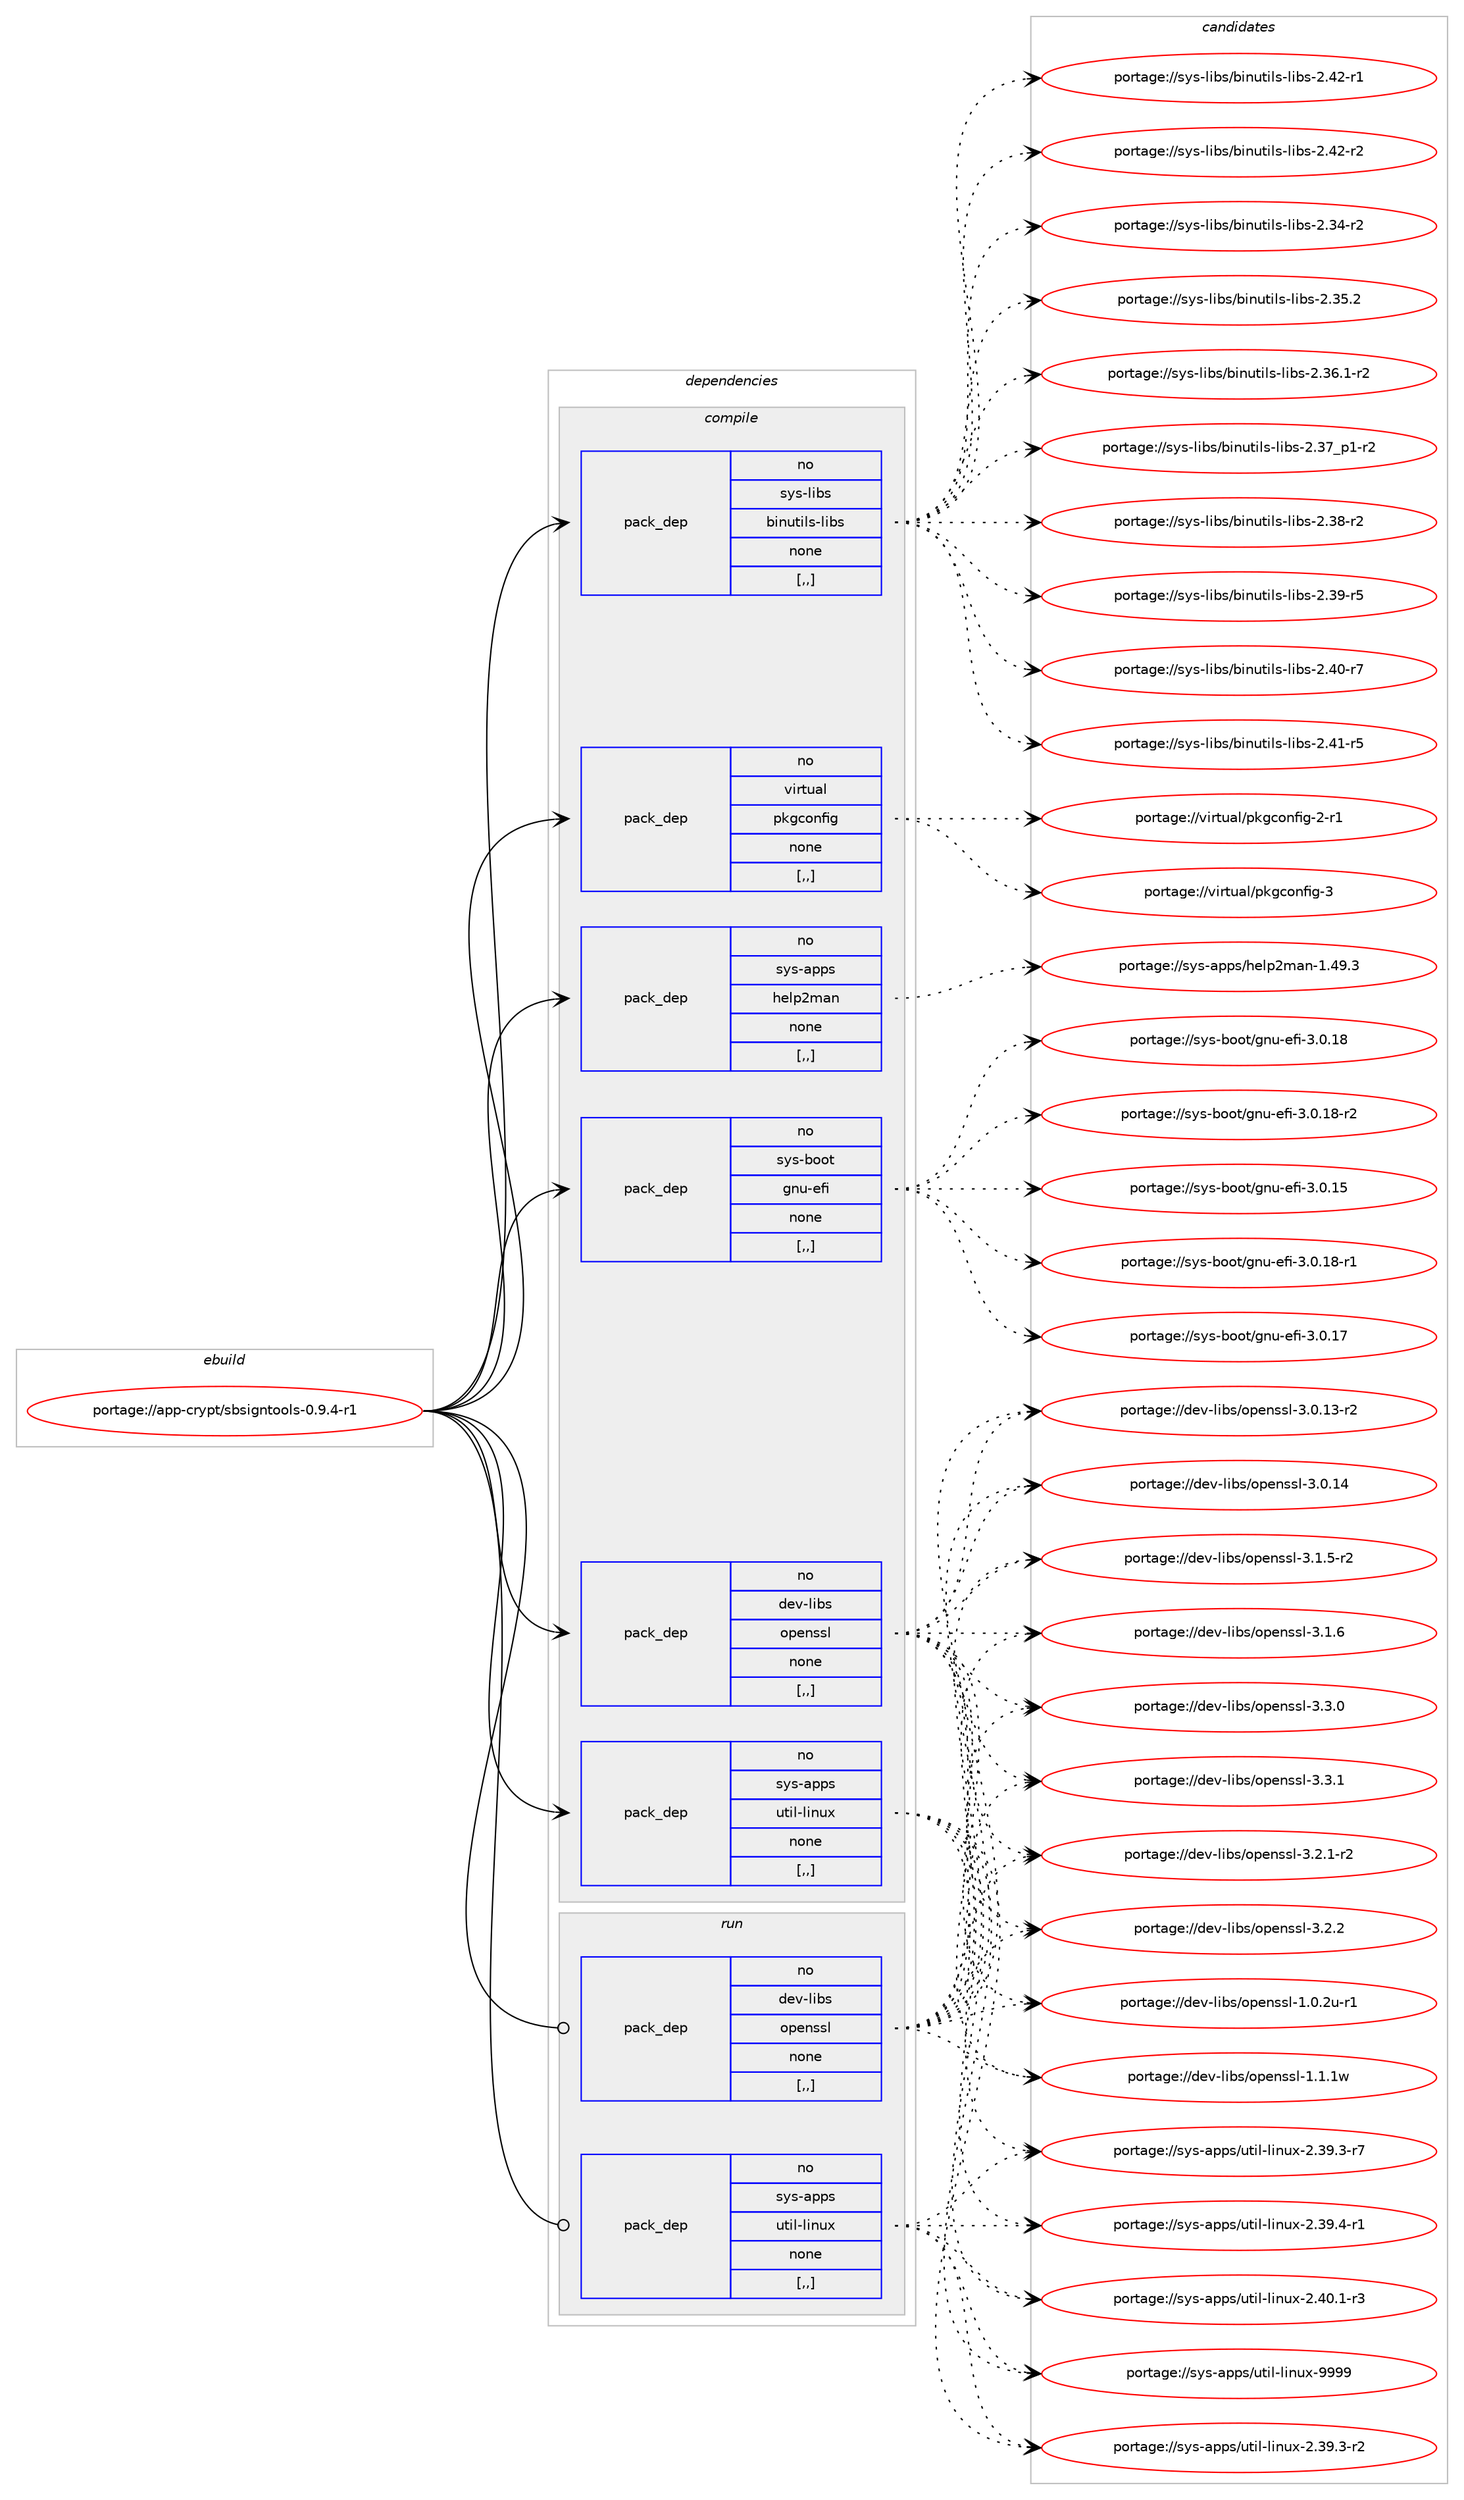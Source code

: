 digraph prolog {

# *************
# Graph options
# *************

newrank=true;
concentrate=true;
compound=true;
graph [rankdir=LR,fontname=Helvetica,fontsize=10,ranksep=1.5];#, ranksep=2.5, nodesep=0.2];
edge  [arrowhead=vee];
node  [fontname=Helvetica,fontsize=10];

# **********
# The ebuild
# **********

subgraph cluster_leftcol {
color=gray;
rank=same;
label=<<i>ebuild</i>>;
id [label="portage://app-crypt/sbsigntools-0.9.4-r1", color=red, width=4, href="../app-crypt/sbsigntools-0.9.4-r1.svg"];
}

# ****************
# The dependencies
# ****************

subgraph cluster_midcol {
color=gray;
label=<<i>dependencies</i>>;
subgraph cluster_compile {
fillcolor="#eeeeee";
style=filled;
label=<<i>compile</i>>;
subgraph pack9925 {
dependency13623 [label=<<TABLE BORDER="0" CELLBORDER="1" CELLSPACING="0" CELLPADDING="4" WIDTH="220"><TR><TD ROWSPAN="6" CELLPADDING="30">pack_dep</TD></TR><TR><TD WIDTH="110">no</TD></TR><TR><TD>dev-libs</TD></TR><TR><TD>openssl</TD></TR><TR><TD>none</TD></TR><TR><TD>[,,]</TD></TR></TABLE>>, shape=none, color=blue];
}
id:e -> dependency13623:w [weight=20,style="solid",arrowhead="vee"];
subgraph pack9926 {
dependency13624 [label=<<TABLE BORDER="0" CELLBORDER="1" CELLSPACING="0" CELLPADDING="4" WIDTH="220"><TR><TD ROWSPAN="6" CELLPADDING="30">pack_dep</TD></TR><TR><TD WIDTH="110">no</TD></TR><TR><TD>sys-apps</TD></TR><TR><TD>help2man</TD></TR><TR><TD>none</TD></TR><TR><TD>[,,]</TD></TR></TABLE>>, shape=none, color=blue];
}
id:e -> dependency13624:w [weight=20,style="solid",arrowhead="vee"];
subgraph pack9927 {
dependency13625 [label=<<TABLE BORDER="0" CELLBORDER="1" CELLSPACING="0" CELLPADDING="4" WIDTH="220"><TR><TD ROWSPAN="6" CELLPADDING="30">pack_dep</TD></TR><TR><TD WIDTH="110">no</TD></TR><TR><TD>sys-apps</TD></TR><TR><TD>util-linux</TD></TR><TR><TD>none</TD></TR><TR><TD>[,,]</TD></TR></TABLE>>, shape=none, color=blue];
}
id:e -> dependency13625:w [weight=20,style="solid",arrowhead="vee"];
subgraph pack9928 {
dependency13626 [label=<<TABLE BORDER="0" CELLBORDER="1" CELLSPACING="0" CELLPADDING="4" WIDTH="220"><TR><TD ROWSPAN="6" CELLPADDING="30">pack_dep</TD></TR><TR><TD WIDTH="110">no</TD></TR><TR><TD>sys-boot</TD></TR><TR><TD>gnu-efi</TD></TR><TR><TD>none</TD></TR><TR><TD>[,,]</TD></TR></TABLE>>, shape=none, color=blue];
}
id:e -> dependency13626:w [weight=20,style="solid",arrowhead="vee"];
subgraph pack9929 {
dependency13627 [label=<<TABLE BORDER="0" CELLBORDER="1" CELLSPACING="0" CELLPADDING="4" WIDTH="220"><TR><TD ROWSPAN="6" CELLPADDING="30">pack_dep</TD></TR><TR><TD WIDTH="110">no</TD></TR><TR><TD>sys-libs</TD></TR><TR><TD>binutils-libs</TD></TR><TR><TD>none</TD></TR><TR><TD>[,,]</TD></TR></TABLE>>, shape=none, color=blue];
}
id:e -> dependency13627:w [weight=20,style="solid",arrowhead="vee"];
subgraph pack9930 {
dependency13628 [label=<<TABLE BORDER="0" CELLBORDER="1" CELLSPACING="0" CELLPADDING="4" WIDTH="220"><TR><TD ROWSPAN="6" CELLPADDING="30">pack_dep</TD></TR><TR><TD WIDTH="110">no</TD></TR><TR><TD>virtual</TD></TR><TR><TD>pkgconfig</TD></TR><TR><TD>none</TD></TR><TR><TD>[,,]</TD></TR></TABLE>>, shape=none, color=blue];
}
id:e -> dependency13628:w [weight=20,style="solid",arrowhead="vee"];
}
subgraph cluster_compileandrun {
fillcolor="#eeeeee";
style=filled;
label=<<i>compile and run</i>>;
}
subgraph cluster_run {
fillcolor="#eeeeee";
style=filled;
label=<<i>run</i>>;
subgraph pack9931 {
dependency13629 [label=<<TABLE BORDER="0" CELLBORDER="1" CELLSPACING="0" CELLPADDING="4" WIDTH="220"><TR><TD ROWSPAN="6" CELLPADDING="30">pack_dep</TD></TR><TR><TD WIDTH="110">no</TD></TR><TR><TD>dev-libs</TD></TR><TR><TD>openssl</TD></TR><TR><TD>none</TD></TR><TR><TD>[,,]</TD></TR></TABLE>>, shape=none, color=blue];
}
id:e -> dependency13629:w [weight=20,style="solid",arrowhead="odot"];
subgraph pack9932 {
dependency13630 [label=<<TABLE BORDER="0" CELLBORDER="1" CELLSPACING="0" CELLPADDING="4" WIDTH="220"><TR><TD ROWSPAN="6" CELLPADDING="30">pack_dep</TD></TR><TR><TD WIDTH="110">no</TD></TR><TR><TD>sys-apps</TD></TR><TR><TD>util-linux</TD></TR><TR><TD>none</TD></TR><TR><TD>[,,]</TD></TR></TABLE>>, shape=none, color=blue];
}
id:e -> dependency13630:w [weight=20,style="solid",arrowhead="odot"];
}
}

# **************
# The candidates
# **************

subgraph cluster_choices {
rank=same;
color=gray;
label=<<i>candidates</i>>;

subgraph choice9925 {
color=black;
nodesep=1;
choice1001011184510810598115471111121011101151151084549464846501174511449 [label="portage://dev-libs/openssl-1.0.2u-r1", color=red, width=4,href="../dev-libs/openssl-1.0.2u-r1.svg"];
choice100101118451081059811547111112101110115115108454946494649119 [label="portage://dev-libs/openssl-1.1.1w", color=red, width=4,href="../dev-libs/openssl-1.1.1w.svg"];
choice100101118451081059811547111112101110115115108455146484649514511450 [label="portage://dev-libs/openssl-3.0.13-r2", color=red, width=4,href="../dev-libs/openssl-3.0.13-r2.svg"];
choice10010111845108105981154711111210111011511510845514648464952 [label="portage://dev-libs/openssl-3.0.14", color=red, width=4,href="../dev-libs/openssl-3.0.14.svg"];
choice1001011184510810598115471111121011101151151084551464946534511450 [label="portage://dev-libs/openssl-3.1.5-r2", color=red, width=4,href="../dev-libs/openssl-3.1.5-r2.svg"];
choice100101118451081059811547111112101110115115108455146494654 [label="portage://dev-libs/openssl-3.1.6", color=red, width=4,href="../dev-libs/openssl-3.1.6.svg"];
choice1001011184510810598115471111121011101151151084551465046494511450 [label="portage://dev-libs/openssl-3.2.1-r2", color=red, width=4,href="../dev-libs/openssl-3.2.1-r2.svg"];
choice100101118451081059811547111112101110115115108455146504650 [label="portage://dev-libs/openssl-3.2.2", color=red, width=4,href="../dev-libs/openssl-3.2.2.svg"];
choice100101118451081059811547111112101110115115108455146514648 [label="portage://dev-libs/openssl-3.3.0", color=red, width=4,href="../dev-libs/openssl-3.3.0.svg"];
choice100101118451081059811547111112101110115115108455146514649 [label="portage://dev-libs/openssl-3.3.1", color=red, width=4,href="../dev-libs/openssl-3.3.1.svg"];
dependency13623:e -> choice1001011184510810598115471111121011101151151084549464846501174511449:w [style=dotted,weight="100"];
dependency13623:e -> choice100101118451081059811547111112101110115115108454946494649119:w [style=dotted,weight="100"];
dependency13623:e -> choice100101118451081059811547111112101110115115108455146484649514511450:w [style=dotted,weight="100"];
dependency13623:e -> choice10010111845108105981154711111210111011511510845514648464952:w [style=dotted,weight="100"];
dependency13623:e -> choice1001011184510810598115471111121011101151151084551464946534511450:w [style=dotted,weight="100"];
dependency13623:e -> choice100101118451081059811547111112101110115115108455146494654:w [style=dotted,weight="100"];
dependency13623:e -> choice1001011184510810598115471111121011101151151084551465046494511450:w [style=dotted,weight="100"];
dependency13623:e -> choice100101118451081059811547111112101110115115108455146504650:w [style=dotted,weight="100"];
dependency13623:e -> choice100101118451081059811547111112101110115115108455146514648:w [style=dotted,weight="100"];
dependency13623:e -> choice100101118451081059811547111112101110115115108455146514649:w [style=dotted,weight="100"];
}
subgraph choice9926 {
color=black;
nodesep=1;
choice115121115459711211211547104101108112501099711045494652574651 [label="portage://sys-apps/help2man-1.49.3", color=red, width=4,href="../sys-apps/help2man-1.49.3.svg"];
dependency13624:e -> choice115121115459711211211547104101108112501099711045494652574651:w [style=dotted,weight="100"];
}
subgraph choice9927 {
color=black;
nodesep=1;
choice11512111545971121121154711711610510845108105110117120455046515746514511450 [label="portage://sys-apps/util-linux-2.39.3-r2", color=red, width=4,href="../sys-apps/util-linux-2.39.3-r2.svg"];
choice11512111545971121121154711711610510845108105110117120455046515746514511455 [label="portage://sys-apps/util-linux-2.39.3-r7", color=red, width=4,href="../sys-apps/util-linux-2.39.3-r7.svg"];
choice11512111545971121121154711711610510845108105110117120455046515746524511449 [label="portage://sys-apps/util-linux-2.39.4-r1", color=red, width=4,href="../sys-apps/util-linux-2.39.4-r1.svg"];
choice11512111545971121121154711711610510845108105110117120455046524846494511451 [label="portage://sys-apps/util-linux-2.40.1-r3", color=red, width=4,href="../sys-apps/util-linux-2.40.1-r3.svg"];
choice115121115459711211211547117116105108451081051101171204557575757 [label="portage://sys-apps/util-linux-9999", color=red, width=4,href="../sys-apps/util-linux-9999.svg"];
dependency13625:e -> choice11512111545971121121154711711610510845108105110117120455046515746514511450:w [style=dotted,weight="100"];
dependency13625:e -> choice11512111545971121121154711711610510845108105110117120455046515746514511455:w [style=dotted,weight="100"];
dependency13625:e -> choice11512111545971121121154711711610510845108105110117120455046515746524511449:w [style=dotted,weight="100"];
dependency13625:e -> choice11512111545971121121154711711610510845108105110117120455046524846494511451:w [style=dotted,weight="100"];
dependency13625:e -> choice115121115459711211211547117116105108451081051101171204557575757:w [style=dotted,weight="100"];
}
subgraph choice9928 {
color=black;
nodesep=1;
choice1151211154598111111116471031101174510110210545514648464953 [label="portage://sys-boot/gnu-efi-3.0.15", color=red, width=4,href="../sys-boot/gnu-efi-3.0.15.svg"];
choice1151211154598111111116471031101174510110210545514648464955 [label="portage://sys-boot/gnu-efi-3.0.17", color=red, width=4,href="../sys-boot/gnu-efi-3.0.17.svg"];
choice1151211154598111111116471031101174510110210545514648464956 [label="portage://sys-boot/gnu-efi-3.0.18", color=red, width=4,href="../sys-boot/gnu-efi-3.0.18.svg"];
choice11512111545981111111164710311011745101102105455146484649564511449 [label="portage://sys-boot/gnu-efi-3.0.18-r1", color=red, width=4,href="../sys-boot/gnu-efi-3.0.18-r1.svg"];
choice11512111545981111111164710311011745101102105455146484649564511450 [label="portage://sys-boot/gnu-efi-3.0.18-r2", color=red, width=4,href="../sys-boot/gnu-efi-3.0.18-r2.svg"];
dependency13626:e -> choice1151211154598111111116471031101174510110210545514648464953:w [style=dotted,weight="100"];
dependency13626:e -> choice1151211154598111111116471031101174510110210545514648464955:w [style=dotted,weight="100"];
dependency13626:e -> choice1151211154598111111116471031101174510110210545514648464956:w [style=dotted,weight="100"];
dependency13626:e -> choice11512111545981111111164710311011745101102105455146484649564511449:w [style=dotted,weight="100"];
dependency13626:e -> choice11512111545981111111164710311011745101102105455146484649564511450:w [style=dotted,weight="100"];
}
subgraph choice9929 {
color=black;
nodesep=1;
choice11512111545108105981154798105110117116105108115451081059811545504651524511450 [label="portage://sys-libs/binutils-libs-2.34-r2", color=red, width=4,href="../sys-libs/binutils-libs-2.34-r2.svg"];
choice11512111545108105981154798105110117116105108115451081059811545504651534650 [label="portage://sys-libs/binutils-libs-2.35.2", color=red, width=4,href="../sys-libs/binutils-libs-2.35.2.svg"];
choice115121115451081059811547981051101171161051081154510810598115455046515446494511450 [label="portage://sys-libs/binutils-libs-2.36.1-r2", color=red, width=4,href="../sys-libs/binutils-libs-2.36.1-r2.svg"];
choice115121115451081059811547981051101171161051081154510810598115455046515595112494511450 [label="portage://sys-libs/binutils-libs-2.37_p1-r2", color=red, width=4,href="../sys-libs/binutils-libs-2.37_p1-r2.svg"];
choice11512111545108105981154798105110117116105108115451081059811545504651564511450 [label="portage://sys-libs/binutils-libs-2.38-r2", color=red, width=4,href="../sys-libs/binutils-libs-2.38-r2.svg"];
choice11512111545108105981154798105110117116105108115451081059811545504651574511453 [label="portage://sys-libs/binutils-libs-2.39-r5", color=red, width=4,href="../sys-libs/binutils-libs-2.39-r5.svg"];
choice11512111545108105981154798105110117116105108115451081059811545504652484511455 [label="portage://sys-libs/binutils-libs-2.40-r7", color=red, width=4,href="../sys-libs/binutils-libs-2.40-r7.svg"];
choice11512111545108105981154798105110117116105108115451081059811545504652494511453 [label="portage://sys-libs/binutils-libs-2.41-r5", color=red, width=4,href="../sys-libs/binutils-libs-2.41-r5.svg"];
choice11512111545108105981154798105110117116105108115451081059811545504652504511449 [label="portage://sys-libs/binutils-libs-2.42-r1", color=red, width=4,href="../sys-libs/binutils-libs-2.42-r1.svg"];
choice11512111545108105981154798105110117116105108115451081059811545504652504511450 [label="portage://sys-libs/binutils-libs-2.42-r2", color=red, width=4,href="../sys-libs/binutils-libs-2.42-r2.svg"];
dependency13627:e -> choice11512111545108105981154798105110117116105108115451081059811545504651524511450:w [style=dotted,weight="100"];
dependency13627:e -> choice11512111545108105981154798105110117116105108115451081059811545504651534650:w [style=dotted,weight="100"];
dependency13627:e -> choice115121115451081059811547981051101171161051081154510810598115455046515446494511450:w [style=dotted,weight="100"];
dependency13627:e -> choice115121115451081059811547981051101171161051081154510810598115455046515595112494511450:w [style=dotted,weight="100"];
dependency13627:e -> choice11512111545108105981154798105110117116105108115451081059811545504651564511450:w [style=dotted,weight="100"];
dependency13627:e -> choice11512111545108105981154798105110117116105108115451081059811545504651574511453:w [style=dotted,weight="100"];
dependency13627:e -> choice11512111545108105981154798105110117116105108115451081059811545504652484511455:w [style=dotted,weight="100"];
dependency13627:e -> choice11512111545108105981154798105110117116105108115451081059811545504652494511453:w [style=dotted,weight="100"];
dependency13627:e -> choice11512111545108105981154798105110117116105108115451081059811545504652504511449:w [style=dotted,weight="100"];
dependency13627:e -> choice11512111545108105981154798105110117116105108115451081059811545504652504511450:w [style=dotted,weight="100"];
}
subgraph choice9930 {
color=black;
nodesep=1;
choice11810511411611797108471121071039911111010210510345504511449 [label="portage://virtual/pkgconfig-2-r1", color=red, width=4,href="../virtual/pkgconfig-2-r1.svg"];
choice1181051141161179710847112107103991111101021051034551 [label="portage://virtual/pkgconfig-3", color=red, width=4,href="../virtual/pkgconfig-3.svg"];
dependency13628:e -> choice11810511411611797108471121071039911111010210510345504511449:w [style=dotted,weight="100"];
dependency13628:e -> choice1181051141161179710847112107103991111101021051034551:w [style=dotted,weight="100"];
}
subgraph choice9931 {
color=black;
nodesep=1;
choice1001011184510810598115471111121011101151151084549464846501174511449 [label="portage://dev-libs/openssl-1.0.2u-r1", color=red, width=4,href="../dev-libs/openssl-1.0.2u-r1.svg"];
choice100101118451081059811547111112101110115115108454946494649119 [label="portage://dev-libs/openssl-1.1.1w", color=red, width=4,href="../dev-libs/openssl-1.1.1w.svg"];
choice100101118451081059811547111112101110115115108455146484649514511450 [label="portage://dev-libs/openssl-3.0.13-r2", color=red, width=4,href="../dev-libs/openssl-3.0.13-r2.svg"];
choice10010111845108105981154711111210111011511510845514648464952 [label="portage://dev-libs/openssl-3.0.14", color=red, width=4,href="../dev-libs/openssl-3.0.14.svg"];
choice1001011184510810598115471111121011101151151084551464946534511450 [label="portage://dev-libs/openssl-3.1.5-r2", color=red, width=4,href="../dev-libs/openssl-3.1.5-r2.svg"];
choice100101118451081059811547111112101110115115108455146494654 [label="portage://dev-libs/openssl-3.1.6", color=red, width=4,href="../dev-libs/openssl-3.1.6.svg"];
choice1001011184510810598115471111121011101151151084551465046494511450 [label="portage://dev-libs/openssl-3.2.1-r2", color=red, width=4,href="../dev-libs/openssl-3.2.1-r2.svg"];
choice100101118451081059811547111112101110115115108455146504650 [label="portage://dev-libs/openssl-3.2.2", color=red, width=4,href="../dev-libs/openssl-3.2.2.svg"];
choice100101118451081059811547111112101110115115108455146514648 [label="portage://dev-libs/openssl-3.3.0", color=red, width=4,href="../dev-libs/openssl-3.3.0.svg"];
choice100101118451081059811547111112101110115115108455146514649 [label="portage://dev-libs/openssl-3.3.1", color=red, width=4,href="../dev-libs/openssl-3.3.1.svg"];
dependency13629:e -> choice1001011184510810598115471111121011101151151084549464846501174511449:w [style=dotted,weight="100"];
dependency13629:e -> choice100101118451081059811547111112101110115115108454946494649119:w [style=dotted,weight="100"];
dependency13629:e -> choice100101118451081059811547111112101110115115108455146484649514511450:w [style=dotted,weight="100"];
dependency13629:e -> choice10010111845108105981154711111210111011511510845514648464952:w [style=dotted,weight="100"];
dependency13629:e -> choice1001011184510810598115471111121011101151151084551464946534511450:w [style=dotted,weight="100"];
dependency13629:e -> choice100101118451081059811547111112101110115115108455146494654:w [style=dotted,weight="100"];
dependency13629:e -> choice1001011184510810598115471111121011101151151084551465046494511450:w [style=dotted,weight="100"];
dependency13629:e -> choice100101118451081059811547111112101110115115108455146504650:w [style=dotted,weight="100"];
dependency13629:e -> choice100101118451081059811547111112101110115115108455146514648:w [style=dotted,weight="100"];
dependency13629:e -> choice100101118451081059811547111112101110115115108455146514649:w [style=dotted,weight="100"];
}
subgraph choice9932 {
color=black;
nodesep=1;
choice11512111545971121121154711711610510845108105110117120455046515746514511450 [label="portage://sys-apps/util-linux-2.39.3-r2", color=red, width=4,href="../sys-apps/util-linux-2.39.3-r2.svg"];
choice11512111545971121121154711711610510845108105110117120455046515746514511455 [label="portage://sys-apps/util-linux-2.39.3-r7", color=red, width=4,href="../sys-apps/util-linux-2.39.3-r7.svg"];
choice11512111545971121121154711711610510845108105110117120455046515746524511449 [label="portage://sys-apps/util-linux-2.39.4-r1", color=red, width=4,href="../sys-apps/util-linux-2.39.4-r1.svg"];
choice11512111545971121121154711711610510845108105110117120455046524846494511451 [label="portage://sys-apps/util-linux-2.40.1-r3", color=red, width=4,href="../sys-apps/util-linux-2.40.1-r3.svg"];
choice115121115459711211211547117116105108451081051101171204557575757 [label="portage://sys-apps/util-linux-9999", color=red, width=4,href="../sys-apps/util-linux-9999.svg"];
dependency13630:e -> choice11512111545971121121154711711610510845108105110117120455046515746514511450:w [style=dotted,weight="100"];
dependency13630:e -> choice11512111545971121121154711711610510845108105110117120455046515746514511455:w [style=dotted,weight="100"];
dependency13630:e -> choice11512111545971121121154711711610510845108105110117120455046515746524511449:w [style=dotted,weight="100"];
dependency13630:e -> choice11512111545971121121154711711610510845108105110117120455046524846494511451:w [style=dotted,weight="100"];
dependency13630:e -> choice115121115459711211211547117116105108451081051101171204557575757:w [style=dotted,weight="100"];
}
}

}
